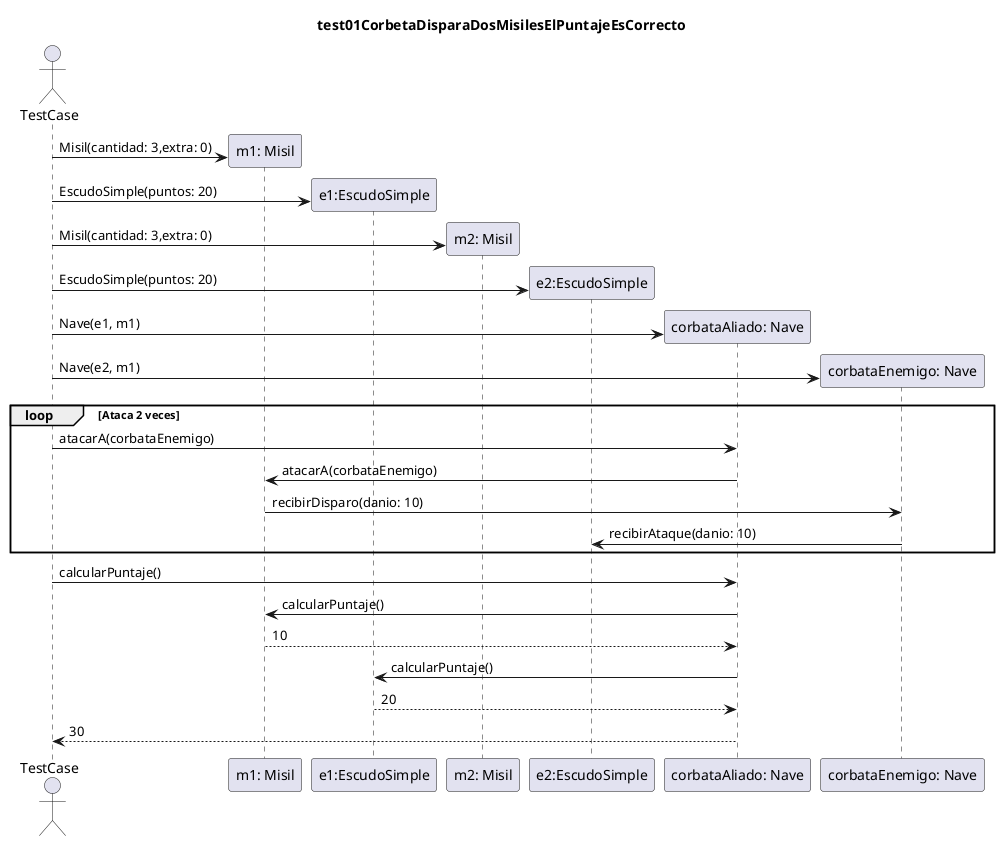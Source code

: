 @startuml
actor TestCase
title "test01CorbetaDisparaDosMisilesElPuntajeEsCorrecto"

create "m1: Misil"
TestCase -> "m1: Misil": Misil(cantidad: 3,extra: 0)
create "e1:EscudoSimple"
TestCase -> "e1:EscudoSimple": EscudoSimple(puntos: 20)
create "m2: Misil"
TestCase -> "m2: Misil": Misil(cantidad: 3,extra: 0)
create "e2:EscudoSimple"
TestCase -> "e2:EscudoSimple": EscudoSimple(puntos: 20)
create "corbataAliado: Nave"
TestCase -> "corbataAliado: Nave": Nave(e1, m1)
create "corbataEnemigo: Nave"
TestCase -> "corbataEnemigo: Nave": Nave(e2, m1)

loop Ataca 2 veces
TestCase -> "corbataAliado: Nave": atacarA(corbataEnemigo)
"corbataAliado: Nave" -> "m1: Misil": atacarA(corbataEnemigo)
"m1: Misil" -> "corbataEnemigo: Nave": recibirDisparo(danio: 10)
"corbataEnemigo: Nave" -> "e2:EscudoSimple": recibirAtaque(danio: 10)
end

TestCase -> "corbataAliado: Nave": calcularPuntaje()
"corbataAliado: Nave" -> "m1: Misil": calcularPuntaje()
"m1: Misil" --> "corbataAliado: Nave": 10
"corbataAliado: Nave" -> "e1:EscudoSimple": calcularPuntaje()
"e1:EscudoSimple" --> "corbataAliado: Nave": 20
"corbataAliado: Nave" --> TestCase: 30

@enduml